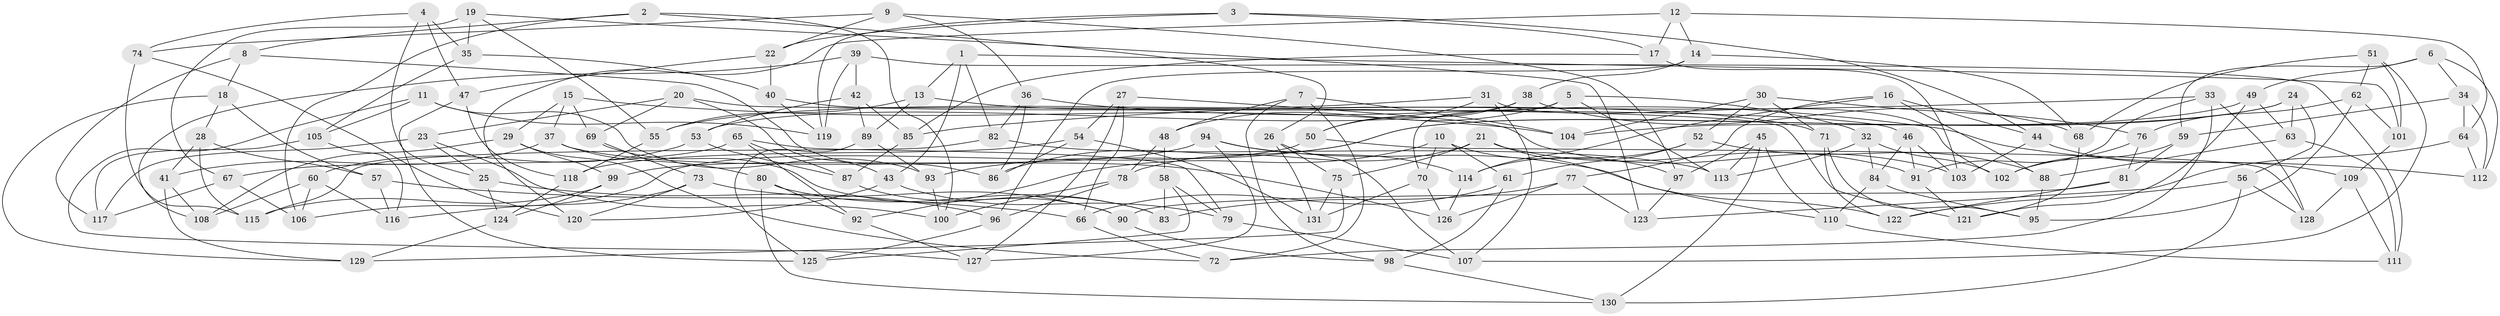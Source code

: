 // coarse degree distribution, {6: 0.5121951219512195, 4: 0.4146341463414634, 5: 0.06097560975609756, 3: 0.012195121951219513}
// Generated by graph-tools (version 1.1) at 2025/24/03/03/25 07:24:29]
// undirected, 131 vertices, 262 edges
graph export_dot {
graph [start="1"]
  node [color=gray90,style=filled];
  1;
  2;
  3;
  4;
  5;
  6;
  7;
  8;
  9;
  10;
  11;
  12;
  13;
  14;
  15;
  16;
  17;
  18;
  19;
  20;
  21;
  22;
  23;
  24;
  25;
  26;
  27;
  28;
  29;
  30;
  31;
  32;
  33;
  34;
  35;
  36;
  37;
  38;
  39;
  40;
  41;
  42;
  43;
  44;
  45;
  46;
  47;
  48;
  49;
  50;
  51;
  52;
  53;
  54;
  55;
  56;
  57;
  58;
  59;
  60;
  61;
  62;
  63;
  64;
  65;
  66;
  67;
  68;
  69;
  70;
  71;
  72;
  73;
  74;
  75;
  76;
  77;
  78;
  79;
  80;
  81;
  82;
  83;
  84;
  85;
  86;
  87;
  88;
  89;
  90;
  91;
  92;
  93;
  94;
  95;
  96;
  97;
  98;
  99;
  100;
  101;
  102;
  103;
  104;
  105;
  106;
  107;
  108;
  109;
  110;
  111;
  112;
  113;
  114;
  115;
  116;
  117;
  118;
  119;
  120;
  121;
  122;
  123;
  124;
  125;
  126;
  127;
  128;
  129;
  130;
  131;
  1 -- 82;
  1 -- 101;
  1 -- 13;
  1 -- 43;
  2 -- 100;
  2 -- 26;
  2 -- 8;
  2 -- 106;
  3 -- 119;
  3 -- 22;
  3 -- 17;
  3 -- 44;
  4 -- 25;
  4 -- 74;
  4 -- 35;
  4 -- 47;
  5 -- 113;
  5 -- 70;
  5 -- 48;
  5 -- 32;
  6 -- 34;
  6 -- 59;
  6 -- 49;
  6 -- 112;
  7 -- 72;
  7 -- 48;
  7 -- 98;
  7 -- 104;
  8 -- 86;
  8 -- 117;
  8 -- 18;
  9 -- 74;
  9 -- 97;
  9 -- 36;
  9 -- 22;
  10 -- 70;
  10 -- 92;
  10 -- 97;
  10 -- 61;
  11 -- 119;
  11 -- 105;
  11 -- 93;
  11 -- 127;
  12 -- 14;
  12 -- 120;
  12 -- 17;
  12 -- 64;
  13 -- 55;
  13 -- 89;
  13 -- 71;
  14 -- 96;
  14 -- 38;
  14 -- 68;
  15 -- 37;
  15 -- 104;
  15 -- 29;
  15 -- 69;
  16 -- 77;
  16 -- 44;
  16 -- 88;
  16 -- 114;
  17 -- 85;
  17 -- 103;
  18 -- 129;
  18 -- 28;
  18 -- 57;
  19 -- 35;
  19 -- 67;
  19 -- 55;
  19 -- 123;
  20 -- 121;
  20 -- 69;
  20 -- 43;
  20 -- 23;
  21 -- 91;
  21 -- 78;
  21 -- 110;
  21 -- 75;
  22 -- 40;
  22 -- 47;
  23 -- 100;
  23 -- 25;
  23 -- 117;
  24 -- 104;
  24 -- 56;
  24 -- 93;
  24 -- 63;
  25 -- 124;
  25 -- 96;
  26 -- 107;
  26 -- 131;
  26 -- 75;
  27 -- 54;
  27 -- 103;
  27 -- 127;
  27 -- 66;
  28 -- 115;
  28 -- 41;
  28 -- 57;
  29 -- 99;
  29 -- 72;
  29 -- 108;
  30 -- 52;
  30 -- 76;
  30 -- 104;
  30 -- 71;
  31 -- 55;
  31 -- 50;
  31 -- 107;
  31 -- 102;
  32 -- 113;
  32 -- 102;
  32 -- 84;
  33 -- 128;
  33 -- 72;
  33 -- 85;
  33 -- 91;
  34 -- 64;
  34 -- 112;
  34 -- 59;
  35 -- 40;
  35 -- 105;
  36 -- 112;
  36 -- 86;
  36 -- 82;
  37 -- 41;
  37 -- 80;
  37 -- 126;
  38 -- 68;
  38 -- 50;
  38 -- 53;
  39 -- 119;
  39 -- 42;
  39 -- 108;
  39 -- 111;
  40 -- 46;
  40 -- 119;
  41 -- 129;
  41 -- 108;
  42 -- 53;
  42 -- 89;
  42 -- 85;
  43 -- 79;
  43 -- 120;
  44 -- 109;
  44 -- 103;
  45 -- 97;
  45 -- 130;
  45 -- 113;
  45 -- 110;
  46 -- 91;
  46 -- 84;
  46 -- 103;
  47 -- 125;
  47 -- 118;
  48 -- 58;
  48 -- 78;
  49 -- 63;
  49 -- 86;
  49 -- 121;
  50 -- 128;
  50 -- 106;
  51 -- 107;
  51 -- 101;
  51 -- 68;
  51 -- 62;
  52 -- 88;
  52 -- 114;
  52 -- 61;
  53 -- 60;
  53 -- 87;
  54 -- 118;
  54 -- 86;
  54 -- 131;
  55 -- 118;
  56 -- 128;
  56 -- 130;
  56 -- 122;
  57 -- 66;
  57 -- 116;
  58 -- 125;
  58 -- 79;
  58 -- 83;
  59 -- 81;
  59 -- 102;
  60 -- 108;
  60 -- 116;
  60 -- 106;
  61 -- 66;
  61 -- 98;
  62 -- 95;
  62 -- 76;
  62 -- 101;
  63 -- 88;
  63 -- 111;
  64 -- 123;
  64 -- 112;
  65 -- 79;
  65 -- 92;
  65 -- 67;
  65 -- 87;
  66 -- 72;
  67 -- 106;
  67 -- 117;
  68 -- 121;
  69 -- 83;
  69 -- 73;
  70 -- 126;
  70 -- 131;
  71 -- 122;
  71 -- 95;
  73 -- 116;
  73 -- 90;
  73 -- 120;
  74 -- 115;
  74 -- 120;
  75 -- 131;
  75 -- 129;
  76 -- 102;
  76 -- 81;
  77 -- 83;
  77 -- 126;
  77 -- 123;
  78 -- 100;
  78 -- 96;
  79 -- 107;
  80 -- 92;
  80 -- 83;
  80 -- 130;
  81 -- 122;
  81 -- 90;
  82 -- 115;
  82 -- 113;
  84 -- 95;
  84 -- 110;
  85 -- 87;
  87 -- 90;
  88 -- 95;
  89 -- 93;
  89 -- 125;
  90 -- 98;
  91 -- 121;
  92 -- 127;
  93 -- 100;
  94 -- 99;
  94 -- 127;
  94 -- 114;
  94 -- 122;
  96 -- 125;
  97 -- 123;
  98 -- 130;
  99 -- 124;
  99 -- 115;
  101 -- 109;
  105 -- 117;
  105 -- 116;
  109 -- 111;
  109 -- 128;
  110 -- 111;
  114 -- 126;
  118 -- 124;
  124 -- 129;
}
